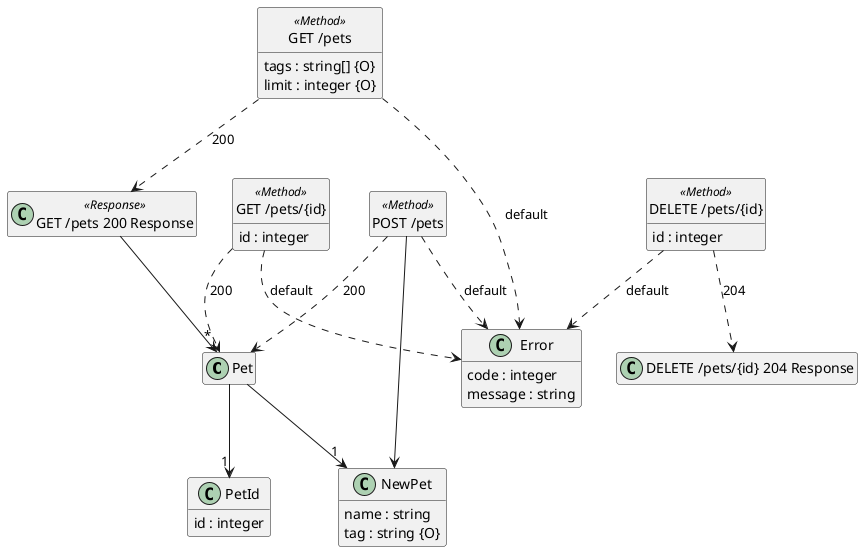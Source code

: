 @startuml
hide <<Method>> circle
hide empty methods
hide empty fields
set namespaceSeparator none

class "Pet" {
}

"Pet" --> "1" "NewPet"

"Pet" --> "1" "PetId"

class "PetId" {
  id : integer
}

class "NewPet" {
  name : string
  tag : string {O}
}

class "Error" {
  code : integer
  message : string
}

class "GET /pets" <<Method>> {
  tags : string[] {O}
  limit : integer {O}
}

class "GET /pets 200 Response" <<Response>> {
}

"GET /pets 200 Response" --> "*" "Pet"

"GET /pets" ..> "GET /pets 200 Response": 200

"GET /pets" ..> "Error": default

class "POST /pets" <<Method>> {
}

"POST /pets" ..> "Pet": 200

"POST /pets" ..> "Error": default

"POST /pets" --> "NewPet"

class "GET /pets/{id}" <<Method>> {
  id : integer
}

"GET /pets/{id}" ..> "Pet": 200

"GET /pets/{id}" ..> "Error": default

class "DELETE /pets/{id}" <<Method>> {
  id : integer
}
class "DELETE /pets/{id} 204 Response"{}

"DELETE /pets/{id}" ..> "DELETE /pets/{id} 204 Response": 204

"DELETE /pets/{id}" ..> "Error": default

@enduml